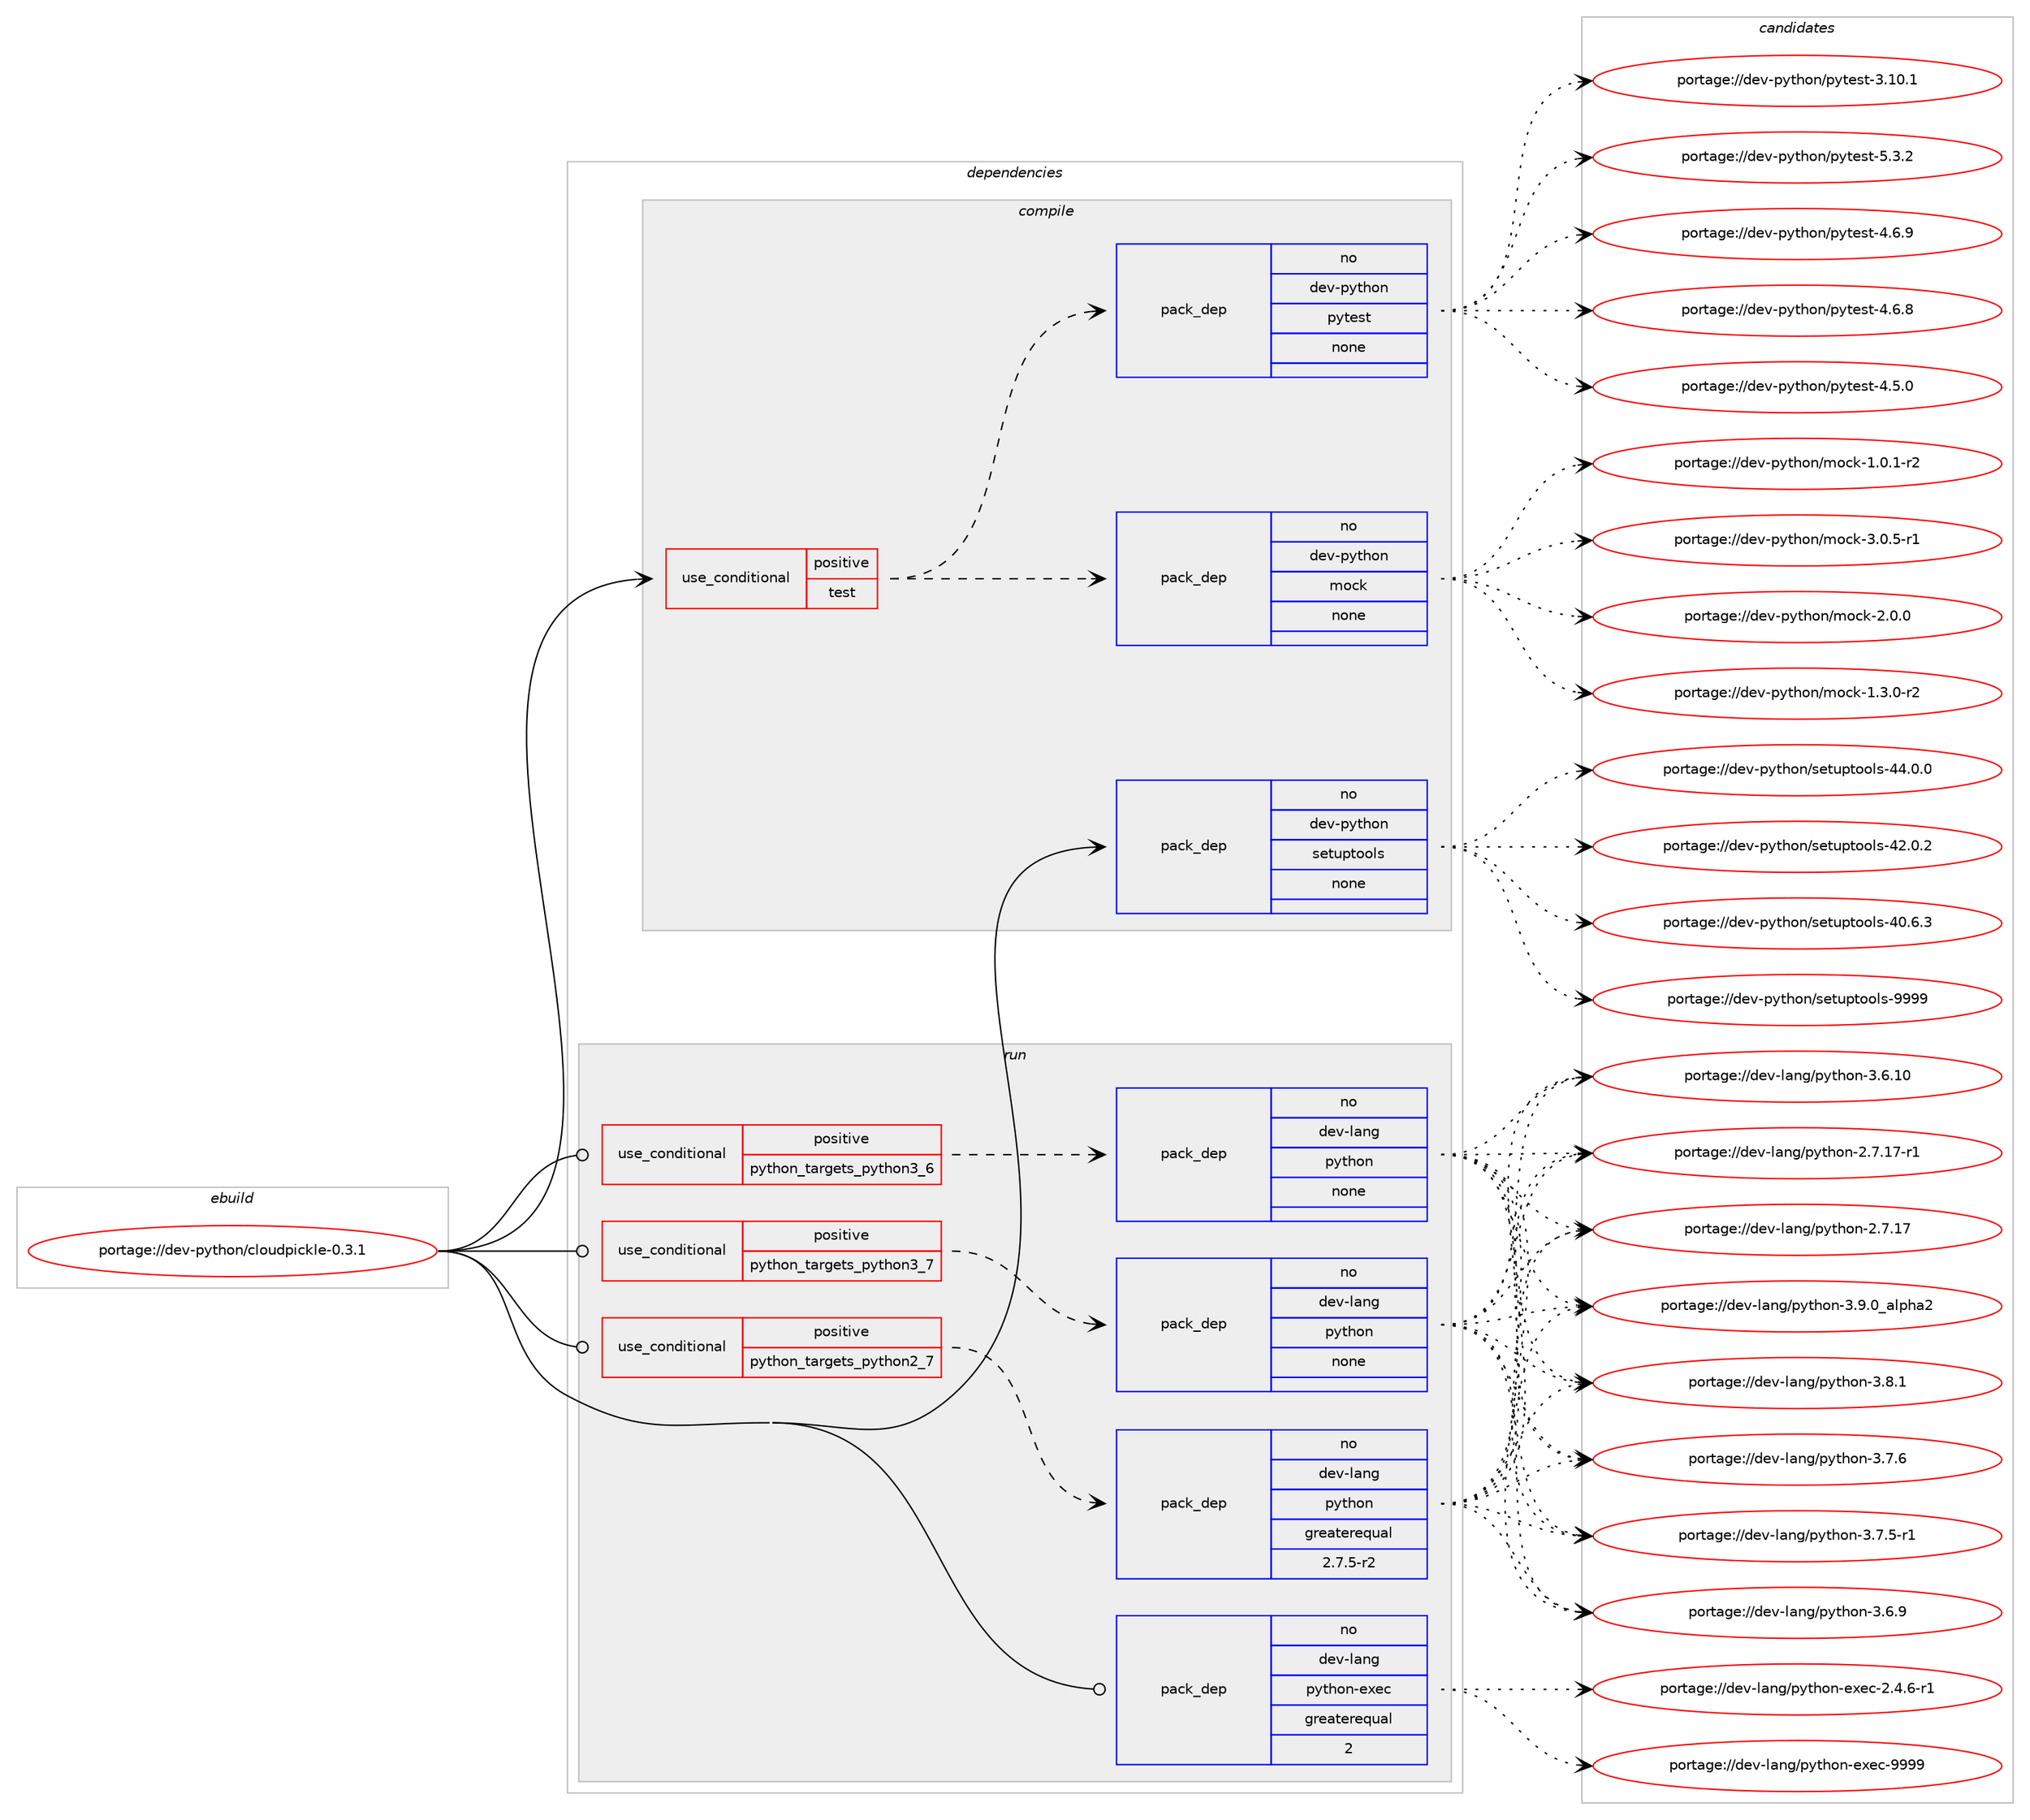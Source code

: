 digraph prolog {

# *************
# Graph options
# *************

newrank=true;
concentrate=true;
compound=true;
graph [rankdir=LR,fontname=Helvetica,fontsize=10,ranksep=1.5];#, ranksep=2.5, nodesep=0.2];
edge  [arrowhead=vee];
node  [fontname=Helvetica,fontsize=10];

# **********
# The ebuild
# **********

subgraph cluster_leftcol {
color=gray;
rank=same;
label=<<i>ebuild</i>>;
id [label="portage://dev-python/cloudpickle-0.3.1", color=red, width=4, href="../dev-python/cloudpickle-0.3.1.svg"];
}

# ****************
# The dependencies
# ****************

subgraph cluster_midcol {
color=gray;
label=<<i>dependencies</i>>;
subgraph cluster_compile {
fillcolor="#eeeeee";
style=filled;
label=<<i>compile</i>>;
subgraph cond117608 {
dependency466620 [label=<<TABLE BORDER="0" CELLBORDER="1" CELLSPACING="0" CELLPADDING="4"><TR><TD ROWSPAN="3" CELLPADDING="10">use_conditional</TD></TR><TR><TD>positive</TD></TR><TR><TD>test</TD></TR></TABLE>>, shape=none, color=red];
subgraph pack344005 {
dependency466621 [label=<<TABLE BORDER="0" CELLBORDER="1" CELLSPACING="0" CELLPADDING="4" WIDTH="220"><TR><TD ROWSPAN="6" CELLPADDING="30">pack_dep</TD></TR><TR><TD WIDTH="110">no</TD></TR><TR><TD>dev-python</TD></TR><TR><TD>mock</TD></TR><TR><TD>none</TD></TR><TR><TD></TD></TR></TABLE>>, shape=none, color=blue];
}
dependency466620:e -> dependency466621:w [weight=20,style="dashed",arrowhead="vee"];
subgraph pack344006 {
dependency466622 [label=<<TABLE BORDER="0" CELLBORDER="1" CELLSPACING="0" CELLPADDING="4" WIDTH="220"><TR><TD ROWSPAN="6" CELLPADDING="30">pack_dep</TD></TR><TR><TD WIDTH="110">no</TD></TR><TR><TD>dev-python</TD></TR><TR><TD>pytest</TD></TR><TR><TD>none</TD></TR><TR><TD></TD></TR></TABLE>>, shape=none, color=blue];
}
dependency466620:e -> dependency466622:w [weight=20,style="dashed",arrowhead="vee"];
}
id:e -> dependency466620:w [weight=20,style="solid",arrowhead="vee"];
subgraph pack344007 {
dependency466623 [label=<<TABLE BORDER="0" CELLBORDER="1" CELLSPACING="0" CELLPADDING="4" WIDTH="220"><TR><TD ROWSPAN="6" CELLPADDING="30">pack_dep</TD></TR><TR><TD WIDTH="110">no</TD></TR><TR><TD>dev-python</TD></TR><TR><TD>setuptools</TD></TR><TR><TD>none</TD></TR><TR><TD></TD></TR></TABLE>>, shape=none, color=blue];
}
id:e -> dependency466623:w [weight=20,style="solid",arrowhead="vee"];
}
subgraph cluster_compileandrun {
fillcolor="#eeeeee";
style=filled;
label=<<i>compile and run</i>>;
}
subgraph cluster_run {
fillcolor="#eeeeee";
style=filled;
label=<<i>run</i>>;
subgraph cond117609 {
dependency466624 [label=<<TABLE BORDER="0" CELLBORDER="1" CELLSPACING="0" CELLPADDING="4"><TR><TD ROWSPAN="3" CELLPADDING="10">use_conditional</TD></TR><TR><TD>positive</TD></TR><TR><TD>python_targets_python2_7</TD></TR></TABLE>>, shape=none, color=red];
subgraph pack344008 {
dependency466625 [label=<<TABLE BORDER="0" CELLBORDER="1" CELLSPACING="0" CELLPADDING="4" WIDTH="220"><TR><TD ROWSPAN="6" CELLPADDING="30">pack_dep</TD></TR><TR><TD WIDTH="110">no</TD></TR><TR><TD>dev-lang</TD></TR><TR><TD>python</TD></TR><TR><TD>greaterequal</TD></TR><TR><TD>2.7.5-r2</TD></TR></TABLE>>, shape=none, color=blue];
}
dependency466624:e -> dependency466625:w [weight=20,style="dashed",arrowhead="vee"];
}
id:e -> dependency466624:w [weight=20,style="solid",arrowhead="odot"];
subgraph cond117610 {
dependency466626 [label=<<TABLE BORDER="0" CELLBORDER="1" CELLSPACING="0" CELLPADDING="4"><TR><TD ROWSPAN="3" CELLPADDING="10">use_conditional</TD></TR><TR><TD>positive</TD></TR><TR><TD>python_targets_python3_6</TD></TR></TABLE>>, shape=none, color=red];
subgraph pack344009 {
dependency466627 [label=<<TABLE BORDER="0" CELLBORDER="1" CELLSPACING="0" CELLPADDING="4" WIDTH="220"><TR><TD ROWSPAN="6" CELLPADDING="30">pack_dep</TD></TR><TR><TD WIDTH="110">no</TD></TR><TR><TD>dev-lang</TD></TR><TR><TD>python</TD></TR><TR><TD>none</TD></TR><TR><TD></TD></TR></TABLE>>, shape=none, color=blue];
}
dependency466626:e -> dependency466627:w [weight=20,style="dashed",arrowhead="vee"];
}
id:e -> dependency466626:w [weight=20,style="solid",arrowhead="odot"];
subgraph cond117611 {
dependency466628 [label=<<TABLE BORDER="0" CELLBORDER="1" CELLSPACING="0" CELLPADDING="4"><TR><TD ROWSPAN="3" CELLPADDING="10">use_conditional</TD></TR><TR><TD>positive</TD></TR><TR><TD>python_targets_python3_7</TD></TR></TABLE>>, shape=none, color=red];
subgraph pack344010 {
dependency466629 [label=<<TABLE BORDER="0" CELLBORDER="1" CELLSPACING="0" CELLPADDING="4" WIDTH="220"><TR><TD ROWSPAN="6" CELLPADDING="30">pack_dep</TD></TR><TR><TD WIDTH="110">no</TD></TR><TR><TD>dev-lang</TD></TR><TR><TD>python</TD></TR><TR><TD>none</TD></TR><TR><TD></TD></TR></TABLE>>, shape=none, color=blue];
}
dependency466628:e -> dependency466629:w [weight=20,style="dashed",arrowhead="vee"];
}
id:e -> dependency466628:w [weight=20,style="solid",arrowhead="odot"];
subgraph pack344011 {
dependency466630 [label=<<TABLE BORDER="0" CELLBORDER="1" CELLSPACING="0" CELLPADDING="4" WIDTH="220"><TR><TD ROWSPAN="6" CELLPADDING="30">pack_dep</TD></TR><TR><TD WIDTH="110">no</TD></TR><TR><TD>dev-lang</TD></TR><TR><TD>python-exec</TD></TR><TR><TD>greaterequal</TD></TR><TR><TD>2</TD></TR></TABLE>>, shape=none, color=blue];
}
id:e -> dependency466630:w [weight=20,style="solid",arrowhead="odot"];
}
}

# **************
# The candidates
# **************

subgraph cluster_choices {
rank=same;
color=gray;
label=<<i>candidates</i>>;

subgraph choice344005 {
color=black;
nodesep=1;
choice1001011184511212111610411111047109111991074551464846534511449 [label="portage://dev-python/mock-3.0.5-r1", color=red, width=4,href="../dev-python/mock-3.0.5-r1.svg"];
choice100101118451121211161041111104710911199107455046484648 [label="portage://dev-python/mock-2.0.0", color=red, width=4,href="../dev-python/mock-2.0.0.svg"];
choice1001011184511212111610411111047109111991074549465146484511450 [label="portage://dev-python/mock-1.3.0-r2", color=red, width=4,href="../dev-python/mock-1.3.0-r2.svg"];
choice1001011184511212111610411111047109111991074549464846494511450 [label="portage://dev-python/mock-1.0.1-r2", color=red, width=4,href="../dev-python/mock-1.0.1-r2.svg"];
dependency466621:e -> choice1001011184511212111610411111047109111991074551464846534511449:w [style=dotted,weight="100"];
dependency466621:e -> choice100101118451121211161041111104710911199107455046484648:w [style=dotted,weight="100"];
dependency466621:e -> choice1001011184511212111610411111047109111991074549465146484511450:w [style=dotted,weight="100"];
dependency466621:e -> choice1001011184511212111610411111047109111991074549464846494511450:w [style=dotted,weight="100"];
}
subgraph choice344006 {
color=black;
nodesep=1;
choice1001011184511212111610411111047112121116101115116455346514650 [label="portage://dev-python/pytest-5.3.2", color=red, width=4,href="../dev-python/pytest-5.3.2.svg"];
choice1001011184511212111610411111047112121116101115116455246544657 [label="portage://dev-python/pytest-4.6.9", color=red, width=4,href="../dev-python/pytest-4.6.9.svg"];
choice1001011184511212111610411111047112121116101115116455246544656 [label="portage://dev-python/pytest-4.6.8", color=red, width=4,href="../dev-python/pytest-4.6.8.svg"];
choice1001011184511212111610411111047112121116101115116455246534648 [label="portage://dev-python/pytest-4.5.0", color=red, width=4,href="../dev-python/pytest-4.5.0.svg"];
choice100101118451121211161041111104711212111610111511645514649484649 [label="portage://dev-python/pytest-3.10.1", color=red, width=4,href="../dev-python/pytest-3.10.1.svg"];
dependency466622:e -> choice1001011184511212111610411111047112121116101115116455346514650:w [style=dotted,weight="100"];
dependency466622:e -> choice1001011184511212111610411111047112121116101115116455246544657:w [style=dotted,weight="100"];
dependency466622:e -> choice1001011184511212111610411111047112121116101115116455246544656:w [style=dotted,weight="100"];
dependency466622:e -> choice1001011184511212111610411111047112121116101115116455246534648:w [style=dotted,weight="100"];
dependency466622:e -> choice100101118451121211161041111104711212111610111511645514649484649:w [style=dotted,weight="100"];
}
subgraph choice344007 {
color=black;
nodesep=1;
choice10010111845112121116104111110471151011161171121161111111081154557575757 [label="portage://dev-python/setuptools-9999", color=red, width=4,href="../dev-python/setuptools-9999.svg"];
choice100101118451121211161041111104711510111611711211611111110811545525246484648 [label="portage://dev-python/setuptools-44.0.0", color=red, width=4,href="../dev-python/setuptools-44.0.0.svg"];
choice100101118451121211161041111104711510111611711211611111110811545525046484650 [label="portage://dev-python/setuptools-42.0.2", color=red, width=4,href="../dev-python/setuptools-42.0.2.svg"];
choice100101118451121211161041111104711510111611711211611111110811545524846544651 [label="portage://dev-python/setuptools-40.6.3", color=red, width=4,href="../dev-python/setuptools-40.6.3.svg"];
dependency466623:e -> choice10010111845112121116104111110471151011161171121161111111081154557575757:w [style=dotted,weight="100"];
dependency466623:e -> choice100101118451121211161041111104711510111611711211611111110811545525246484648:w [style=dotted,weight="100"];
dependency466623:e -> choice100101118451121211161041111104711510111611711211611111110811545525046484650:w [style=dotted,weight="100"];
dependency466623:e -> choice100101118451121211161041111104711510111611711211611111110811545524846544651:w [style=dotted,weight="100"];
}
subgraph choice344008 {
color=black;
nodesep=1;
choice10010111845108971101034711212111610411111045514657464895971081121049750 [label="portage://dev-lang/python-3.9.0_alpha2", color=red, width=4,href="../dev-lang/python-3.9.0_alpha2.svg"];
choice100101118451089711010347112121116104111110455146564649 [label="portage://dev-lang/python-3.8.1", color=red, width=4,href="../dev-lang/python-3.8.1.svg"];
choice100101118451089711010347112121116104111110455146554654 [label="portage://dev-lang/python-3.7.6", color=red, width=4,href="../dev-lang/python-3.7.6.svg"];
choice1001011184510897110103471121211161041111104551465546534511449 [label="portage://dev-lang/python-3.7.5-r1", color=red, width=4,href="../dev-lang/python-3.7.5-r1.svg"];
choice100101118451089711010347112121116104111110455146544657 [label="portage://dev-lang/python-3.6.9", color=red, width=4,href="../dev-lang/python-3.6.9.svg"];
choice10010111845108971101034711212111610411111045514654464948 [label="portage://dev-lang/python-3.6.10", color=red, width=4,href="../dev-lang/python-3.6.10.svg"];
choice100101118451089711010347112121116104111110455046554649554511449 [label="portage://dev-lang/python-2.7.17-r1", color=red, width=4,href="../dev-lang/python-2.7.17-r1.svg"];
choice10010111845108971101034711212111610411111045504655464955 [label="portage://dev-lang/python-2.7.17", color=red, width=4,href="../dev-lang/python-2.7.17.svg"];
dependency466625:e -> choice10010111845108971101034711212111610411111045514657464895971081121049750:w [style=dotted,weight="100"];
dependency466625:e -> choice100101118451089711010347112121116104111110455146564649:w [style=dotted,weight="100"];
dependency466625:e -> choice100101118451089711010347112121116104111110455146554654:w [style=dotted,weight="100"];
dependency466625:e -> choice1001011184510897110103471121211161041111104551465546534511449:w [style=dotted,weight="100"];
dependency466625:e -> choice100101118451089711010347112121116104111110455146544657:w [style=dotted,weight="100"];
dependency466625:e -> choice10010111845108971101034711212111610411111045514654464948:w [style=dotted,weight="100"];
dependency466625:e -> choice100101118451089711010347112121116104111110455046554649554511449:w [style=dotted,weight="100"];
dependency466625:e -> choice10010111845108971101034711212111610411111045504655464955:w [style=dotted,weight="100"];
}
subgraph choice344009 {
color=black;
nodesep=1;
choice10010111845108971101034711212111610411111045514657464895971081121049750 [label="portage://dev-lang/python-3.9.0_alpha2", color=red, width=4,href="../dev-lang/python-3.9.0_alpha2.svg"];
choice100101118451089711010347112121116104111110455146564649 [label="portage://dev-lang/python-3.8.1", color=red, width=4,href="../dev-lang/python-3.8.1.svg"];
choice100101118451089711010347112121116104111110455146554654 [label="portage://dev-lang/python-3.7.6", color=red, width=4,href="../dev-lang/python-3.7.6.svg"];
choice1001011184510897110103471121211161041111104551465546534511449 [label="portage://dev-lang/python-3.7.5-r1", color=red, width=4,href="../dev-lang/python-3.7.5-r1.svg"];
choice100101118451089711010347112121116104111110455146544657 [label="portage://dev-lang/python-3.6.9", color=red, width=4,href="../dev-lang/python-3.6.9.svg"];
choice10010111845108971101034711212111610411111045514654464948 [label="portage://dev-lang/python-3.6.10", color=red, width=4,href="../dev-lang/python-3.6.10.svg"];
choice100101118451089711010347112121116104111110455046554649554511449 [label="portage://dev-lang/python-2.7.17-r1", color=red, width=4,href="../dev-lang/python-2.7.17-r1.svg"];
choice10010111845108971101034711212111610411111045504655464955 [label="portage://dev-lang/python-2.7.17", color=red, width=4,href="../dev-lang/python-2.7.17.svg"];
dependency466627:e -> choice10010111845108971101034711212111610411111045514657464895971081121049750:w [style=dotted,weight="100"];
dependency466627:e -> choice100101118451089711010347112121116104111110455146564649:w [style=dotted,weight="100"];
dependency466627:e -> choice100101118451089711010347112121116104111110455146554654:w [style=dotted,weight="100"];
dependency466627:e -> choice1001011184510897110103471121211161041111104551465546534511449:w [style=dotted,weight="100"];
dependency466627:e -> choice100101118451089711010347112121116104111110455146544657:w [style=dotted,weight="100"];
dependency466627:e -> choice10010111845108971101034711212111610411111045514654464948:w [style=dotted,weight="100"];
dependency466627:e -> choice100101118451089711010347112121116104111110455046554649554511449:w [style=dotted,weight="100"];
dependency466627:e -> choice10010111845108971101034711212111610411111045504655464955:w [style=dotted,weight="100"];
}
subgraph choice344010 {
color=black;
nodesep=1;
choice10010111845108971101034711212111610411111045514657464895971081121049750 [label="portage://dev-lang/python-3.9.0_alpha2", color=red, width=4,href="../dev-lang/python-3.9.0_alpha2.svg"];
choice100101118451089711010347112121116104111110455146564649 [label="portage://dev-lang/python-3.8.1", color=red, width=4,href="../dev-lang/python-3.8.1.svg"];
choice100101118451089711010347112121116104111110455146554654 [label="portage://dev-lang/python-3.7.6", color=red, width=4,href="../dev-lang/python-3.7.6.svg"];
choice1001011184510897110103471121211161041111104551465546534511449 [label="portage://dev-lang/python-3.7.5-r1", color=red, width=4,href="../dev-lang/python-3.7.5-r1.svg"];
choice100101118451089711010347112121116104111110455146544657 [label="portage://dev-lang/python-3.6.9", color=red, width=4,href="../dev-lang/python-3.6.9.svg"];
choice10010111845108971101034711212111610411111045514654464948 [label="portage://dev-lang/python-3.6.10", color=red, width=4,href="../dev-lang/python-3.6.10.svg"];
choice100101118451089711010347112121116104111110455046554649554511449 [label="portage://dev-lang/python-2.7.17-r1", color=red, width=4,href="../dev-lang/python-2.7.17-r1.svg"];
choice10010111845108971101034711212111610411111045504655464955 [label="portage://dev-lang/python-2.7.17", color=red, width=4,href="../dev-lang/python-2.7.17.svg"];
dependency466629:e -> choice10010111845108971101034711212111610411111045514657464895971081121049750:w [style=dotted,weight="100"];
dependency466629:e -> choice100101118451089711010347112121116104111110455146564649:w [style=dotted,weight="100"];
dependency466629:e -> choice100101118451089711010347112121116104111110455146554654:w [style=dotted,weight="100"];
dependency466629:e -> choice1001011184510897110103471121211161041111104551465546534511449:w [style=dotted,weight="100"];
dependency466629:e -> choice100101118451089711010347112121116104111110455146544657:w [style=dotted,weight="100"];
dependency466629:e -> choice10010111845108971101034711212111610411111045514654464948:w [style=dotted,weight="100"];
dependency466629:e -> choice100101118451089711010347112121116104111110455046554649554511449:w [style=dotted,weight="100"];
dependency466629:e -> choice10010111845108971101034711212111610411111045504655464955:w [style=dotted,weight="100"];
}
subgraph choice344011 {
color=black;
nodesep=1;
choice10010111845108971101034711212111610411111045101120101994557575757 [label="portage://dev-lang/python-exec-9999", color=red, width=4,href="../dev-lang/python-exec-9999.svg"];
choice10010111845108971101034711212111610411111045101120101994550465246544511449 [label="portage://dev-lang/python-exec-2.4.6-r1", color=red, width=4,href="../dev-lang/python-exec-2.4.6-r1.svg"];
dependency466630:e -> choice10010111845108971101034711212111610411111045101120101994557575757:w [style=dotted,weight="100"];
dependency466630:e -> choice10010111845108971101034711212111610411111045101120101994550465246544511449:w [style=dotted,weight="100"];
}
}

}
